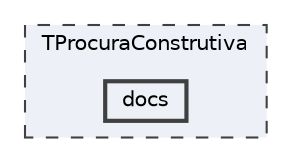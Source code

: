 digraph "TProcuraConstrutiva/docs"
{
 // LATEX_PDF_SIZE
  bgcolor="transparent";
  edge [fontname=Helvetica,fontsize=10,labelfontname=Helvetica,labelfontsize=10];
  node [fontname=Helvetica,fontsize=10,shape=box,height=0.2,width=0.4];
  compound=true
  subgraph clusterdir_f8597ab70ceb1346ff4f70f5cbb43c79 {
    graph [ bgcolor="#edf0f7", pencolor="grey25", label="TProcuraConstrutiva", fontname=Helvetica,fontsize=10 style="filled,dashed", URL="dir_f8597ab70ceb1346ff4f70f5cbb43c79.html",tooltip=""]
  dir_9bc99aa5dc1037490924a3c3d1d906cf [label="docs", fillcolor="#edf0f7", color="grey25", style="filled,bold", URL="dir_9bc99aa5dc1037490924a3c3d1d906cf.html",tooltip=""];
  }
}
